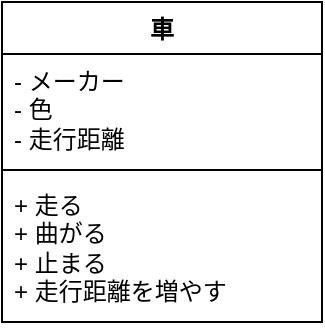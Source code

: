 <mxfile version="28.2.0">
  <diagram name="ページ1" id="iIOIBQUtgRmsCk6M8Jhy">
    <mxGraphModel dx="1034" dy="570" grid="1" gridSize="10" guides="1" tooltips="1" connect="1" arrows="1" fold="1" page="1" pageScale="1" pageWidth="827" pageHeight="1169" math="0" shadow="0">
      <root>
        <mxCell id="0" />
        <mxCell id="1" parent="0" />
        <mxCell id="QW8vY7_0p42WqK1YnQCe-1" value="車" style="swimlane;fontStyle=1;align=center;verticalAlign=top;childLayout=stackLayout;horizontal=1;startSize=26;horizontalStack=0;resizeParent=1;resizeParentMax=0;resizeLast=0;collapsible=1;marginBottom=0;whiteSpace=wrap;html=1;" vertex="1" parent="1">
          <mxGeometry x="160" y="160" width="160" height="160" as="geometry" />
        </mxCell>
        <mxCell id="QW8vY7_0p42WqK1YnQCe-2" value="- メーカー&lt;div&gt;- 色&lt;/div&gt;&lt;div&gt;- 走行距離&lt;/div&gt;" style="text;strokeColor=none;fillColor=none;align=left;verticalAlign=top;spacingLeft=4;spacingRight=4;overflow=hidden;rotatable=0;points=[[0,0.5],[1,0.5]];portConstraint=eastwest;whiteSpace=wrap;html=1;" vertex="1" parent="QW8vY7_0p42WqK1YnQCe-1">
          <mxGeometry y="26" width="160" height="54" as="geometry" />
        </mxCell>
        <mxCell id="QW8vY7_0p42WqK1YnQCe-3" value="" style="line;strokeWidth=1;fillColor=none;align=left;verticalAlign=middle;spacingTop=-1;spacingLeft=3;spacingRight=3;rotatable=0;labelPosition=right;points=[];portConstraint=eastwest;strokeColor=inherit;" vertex="1" parent="QW8vY7_0p42WqK1YnQCe-1">
          <mxGeometry y="80" width="160" height="8" as="geometry" />
        </mxCell>
        <mxCell id="QW8vY7_0p42WqK1YnQCe-4" value="+ 走る&lt;div&gt;+ 曲がる&lt;/div&gt;&lt;div&gt;+ 止まる&lt;/div&gt;&lt;div&gt;+ 走行距離を増やす&lt;/div&gt;" style="text;strokeColor=none;fillColor=none;align=left;verticalAlign=top;spacingLeft=4;spacingRight=4;overflow=hidden;rotatable=0;points=[[0,0.5],[1,0.5]];portConstraint=eastwest;whiteSpace=wrap;html=1;" vertex="1" parent="QW8vY7_0p42WqK1YnQCe-1">
          <mxGeometry y="88" width="160" height="72" as="geometry" />
        </mxCell>
      </root>
    </mxGraphModel>
  </diagram>
</mxfile>
